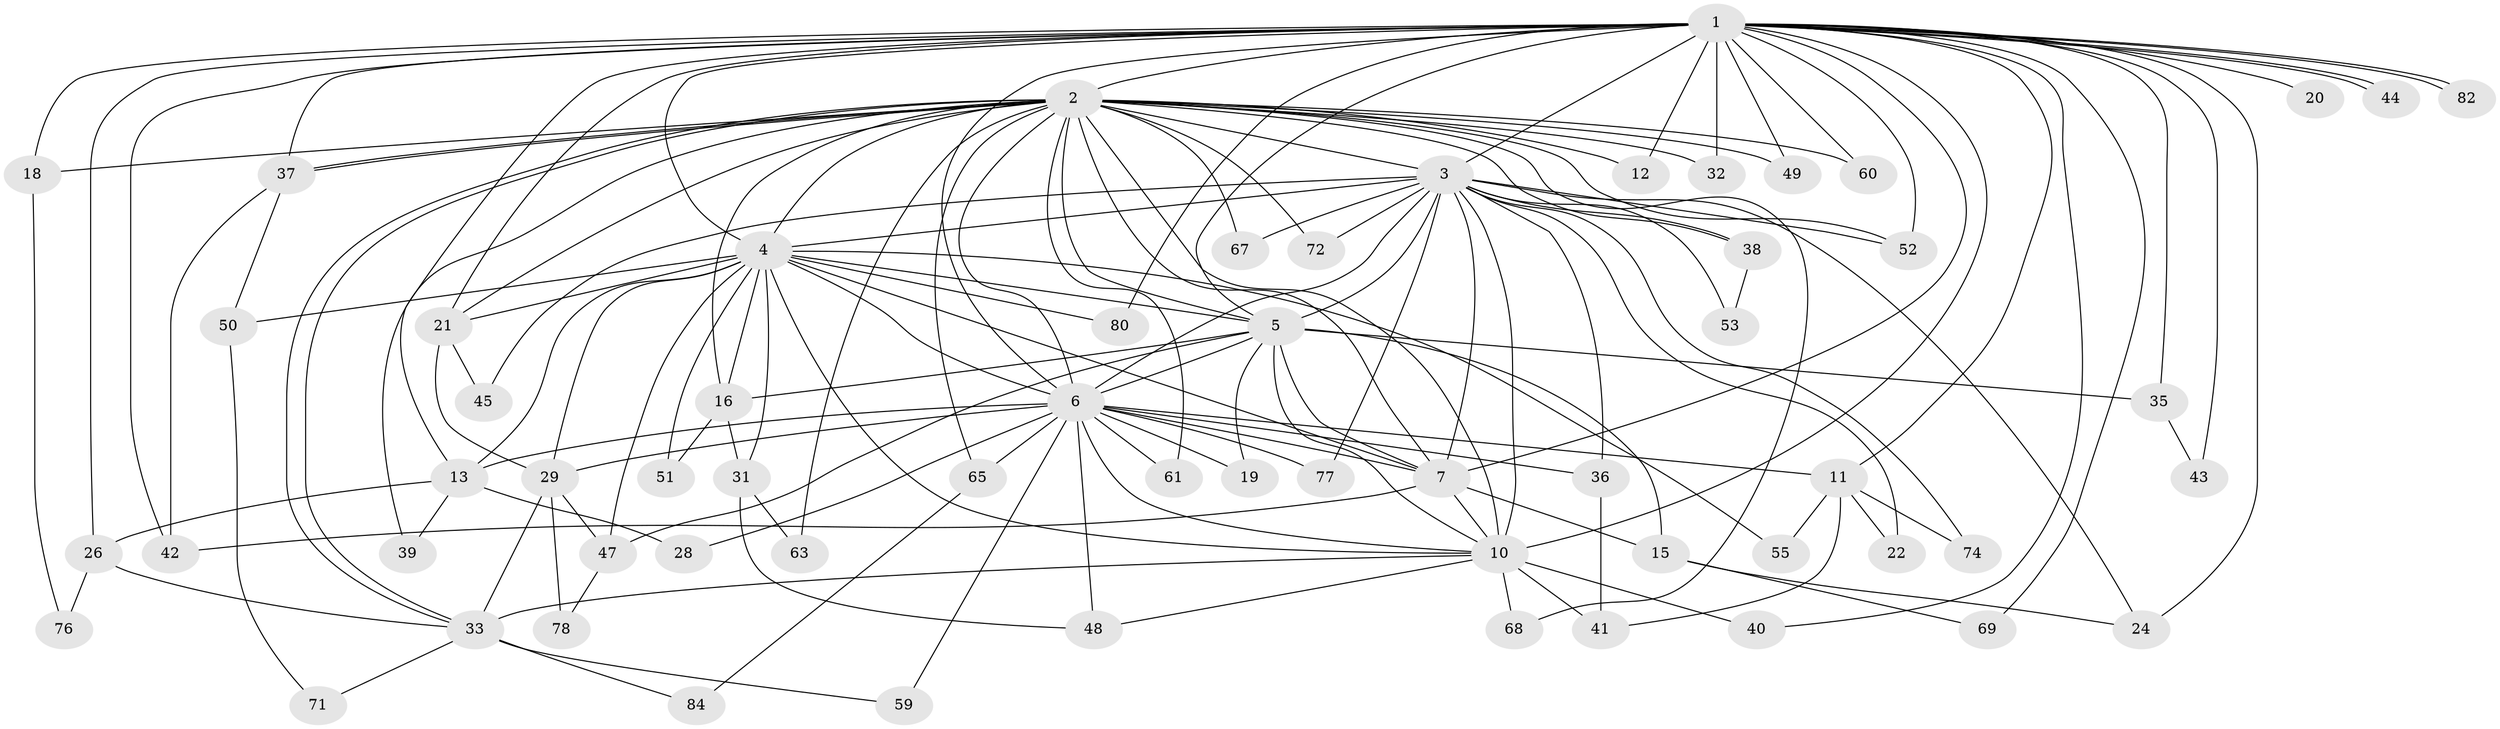// Generated by graph-tools (version 1.1) at 2025/51/02/27/25 19:51:44]
// undirected, 61 vertices, 147 edges
graph export_dot {
graph [start="1"]
  node [color=gray90,style=filled];
  1 [super="+9"];
  2 [super="+14"];
  3 [super="+8"];
  4 [super="+23"];
  5 [super="+17"];
  6 [super="+27"];
  7 [super="+73"];
  10 [super="+54"];
  11 [super="+79"];
  12;
  13 [super="+81"];
  15 [super="+64"];
  16 [super="+75"];
  18;
  19;
  20;
  21 [super="+25"];
  22;
  24 [super="+34"];
  26 [super="+46"];
  28;
  29 [super="+30"];
  31;
  32;
  33 [super="+62"];
  35;
  36;
  37 [super="+58"];
  38;
  39;
  40;
  41;
  42 [super="+83"];
  43 [super="+57"];
  44;
  45;
  47 [super="+56"];
  48 [super="+66"];
  49;
  50;
  51;
  52 [super="+70"];
  53;
  55;
  59;
  60;
  61;
  63;
  65;
  67;
  68;
  69;
  71;
  72;
  74;
  76;
  77;
  78;
  80;
  82;
  84;
  1 -- 2 [weight=2];
  1 -- 3 [weight=4];
  1 -- 4 [weight=2];
  1 -- 5 [weight=2];
  1 -- 6 [weight=2];
  1 -- 7 [weight=2];
  1 -- 10 [weight=2];
  1 -- 13;
  1 -- 18;
  1 -- 20 [weight=2];
  1 -- 21;
  1 -- 26;
  1 -- 32;
  1 -- 43 [weight=2];
  1 -- 44;
  1 -- 44;
  1 -- 49;
  1 -- 60;
  1 -- 69;
  1 -- 82;
  1 -- 82;
  1 -- 11;
  1 -- 12;
  1 -- 80;
  1 -- 24;
  1 -- 35;
  1 -- 40;
  1 -- 37;
  1 -- 42;
  1 -- 52;
  2 -- 3 [weight=2];
  2 -- 4 [weight=3];
  2 -- 5;
  2 -- 6;
  2 -- 7 [weight=2];
  2 -- 10;
  2 -- 12;
  2 -- 16;
  2 -- 18;
  2 -- 21;
  2 -- 32;
  2 -- 33;
  2 -- 33;
  2 -- 37;
  2 -- 37;
  2 -- 38;
  2 -- 39;
  2 -- 49;
  2 -- 60;
  2 -- 61;
  2 -- 63;
  2 -- 65;
  2 -- 67;
  2 -- 68;
  2 -- 72;
  2 -- 52;
  3 -- 4 [weight=2];
  3 -- 5 [weight=2];
  3 -- 6 [weight=2];
  3 -- 7 [weight=2];
  3 -- 10 [weight=2];
  3 -- 22;
  3 -- 36;
  3 -- 45;
  3 -- 52;
  3 -- 67;
  3 -- 38;
  3 -- 72;
  3 -- 74;
  3 -- 77;
  3 -- 53;
  3 -- 24;
  4 -- 5;
  4 -- 6;
  4 -- 7;
  4 -- 10;
  4 -- 13;
  4 -- 29;
  4 -- 31;
  4 -- 50;
  4 -- 51;
  4 -- 55;
  4 -- 80;
  4 -- 21;
  4 -- 47;
  4 -- 16;
  5 -- 6 [weight=2];
  5 -- 7;
  5 -- 10;
  5 -- 15;
  5 -- 16;
  5 -- 19;
  5 -- 35;
  5 -- 47;
  6 -- 7;
  6 -- 10 [weight=2];
  6 -- 11;
  6 -- 19;
  6 -- 36;
  6 -- 61;
  6 -- 65;
  6 -- 77;
  6 -- 59;
  6 -- 28;
  6 -- 48;
  6 -- 13;
  6 -- 29;
  7 -- 10;
  7 -- 15;
  7 -- 42;
  10 -- 40;
  10 -- 41;
  10 -- 48;
  10 -- 68;
  10 -- 33;
  11 -- 22;
  11 -- 55;
  11 -- 74;
  11 -- 41;
  13 -- 26;
  13 -- 28;
  13 -- 39;
  15 -- 69;
  15 -- 24;
  16 -- 31;
  16 -- 51;
  18 -- 76;
  21 -- 29;
  21 -- 45;
  26 -- 33;
  26 -- 76;
  29 -- 78;
  29 -- 33;
  29 -- 47;
  31 -- 48;
  31 -- 63;
  33 -- 59;
  33 -- 71;
  33 -- 84;
  35 -- 43;
  36 -- 41;
  37 -- 42;
  37 -- 50;
  38 -- 53;
  47 -- 78;
  50 -- 71;
  65 -- 84;
}
